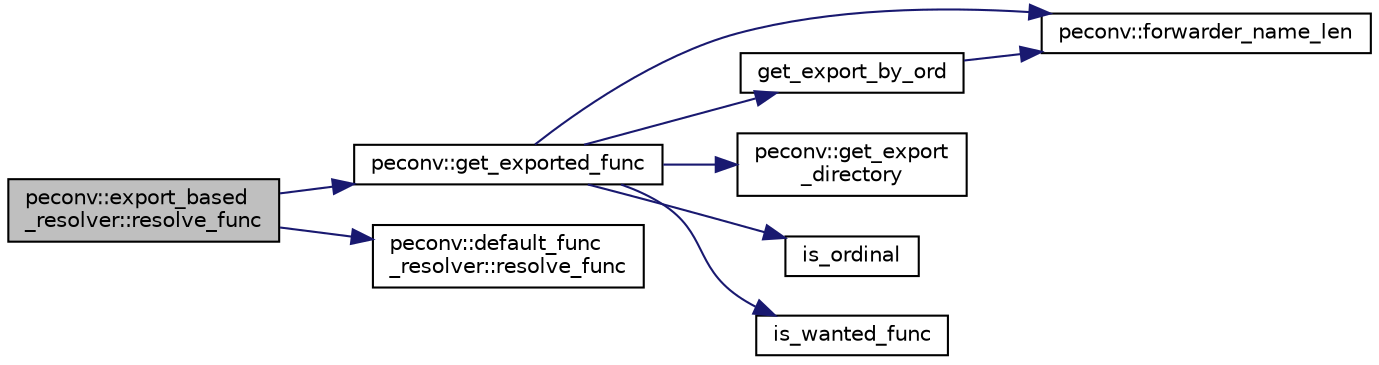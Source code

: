 digraph "peconv::export_based_resolver::resolve_func"
{
 // LATEX_PDF_SIZE
  edge [fontname="Helvetica",fontsize="10",labelfontname="Helvetica",labelfontsize="10"];
  node [fontname="Helvetica",fontsize="10",shape=record];
  rankdir="LR";
  Node1 [label="peconv::export_based\l_resolver::resolve_func",height=0.2,width=0.4,color="black", fillcolor="grey75", style="filled", fontcolor="black",tooltip=" "];
  Node1 -> Node2 [color="midnightblue",fontsize="10",style="solid",fontname="Helvetica"];
  Node2 [label="peconv::get_exported_func",height=0.2,width=0.4,color="black", fillcolor="white", style="filled",URL="$namespacepeconv.html#a81fd743876afa97b45eb997d814bad11",tooltip=" "];
  Node2 -> Node3 [color="midnightblue",fontsize="10",style="solid",fontname="Helvetica"];
  Node3 [label="peconv::forwarder_name_len",height=0.2,width=0.4,color="black", fillcolor="white", style="filled",URL="$namespacepeconv.html#a3b533a103defe4c62fdd1aabae46070c",tooltip=" "];
  Node2 -> Node4 [color="midnightblue",fontsize="10",style="solid",fontname="Helvetica"];
  Node4 [label="get_export_by_ord",height=0.2,width=0.4,color="black", fillcolor="white", style="filled",URL="$exports__lookup_8cpp.html#a7e5285ac601b348d1c928a37ef0a154b",tooltip=" "];
  Node4 -> Node3 [color="midnightblue",fontsize="10",style="solid",fontname="Helvetica"];
  Node2 -> Node5 [color="midnightblue",fontsize="10",style="solid",fontname="Helvetica"];
  Node5 [label="peconv::get_export\l_directory",height=0.2,width=0.4,color="black", fillcolor="white", style="filled",URL="$namespacepeconv.html#ade9f80c0751d090dd6212d1f74241bf0",tooltip=" "];
  Node2 -> Node6 [color="midnightblue",fontsize="10",style="solid",fontname="Helvetica"];
  Node6 [label="is_ordinal",height=0.2,width=0.4,color="black", fillcolor="white", style="filled",URL="$exports__lookup_8cpp.html#a82111c6ddd5ada9573e83780d12586f5",tooltip=" "];
  Node2 -> Node7 [color="midnightblue",fontsize="10",style="solid",fontname="Helvetica"];
  Node7 [label="is_wanted_func",height=0.2,width=0.4,color="black", fillcolor="white", style="filled",URL="$exports__lookup_8cpp.html#a65a5f4a1988104ac6de0e0b36c109a43",tooltip=" "];
  Node1 -> Node8 [color="midnightblue",fontsize="10",style="solid",fontname="Helvetica"];
  Node8 [label="peconv::default_func\l_resolver::resolve_func",height=0.2,width=0.4,color="black", fillcolor="white", style="filled",URL="$classpeconv_1_1default__func__resolver.html#a0c962c78cbbeb72018094ad6218979d7",tooltip=" "];
}
